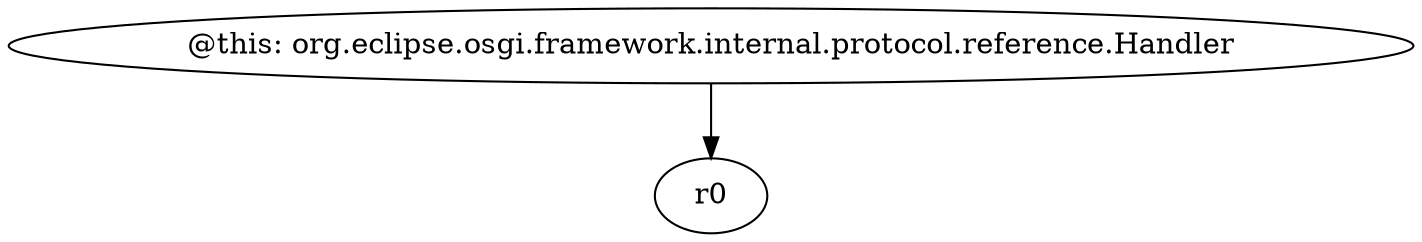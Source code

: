 digraph g {
0[label="@this: org.eclipse.osgi.framework.internal.protocol.reference.Handler"]
1[label="r0"]
0->1[label=""]
}